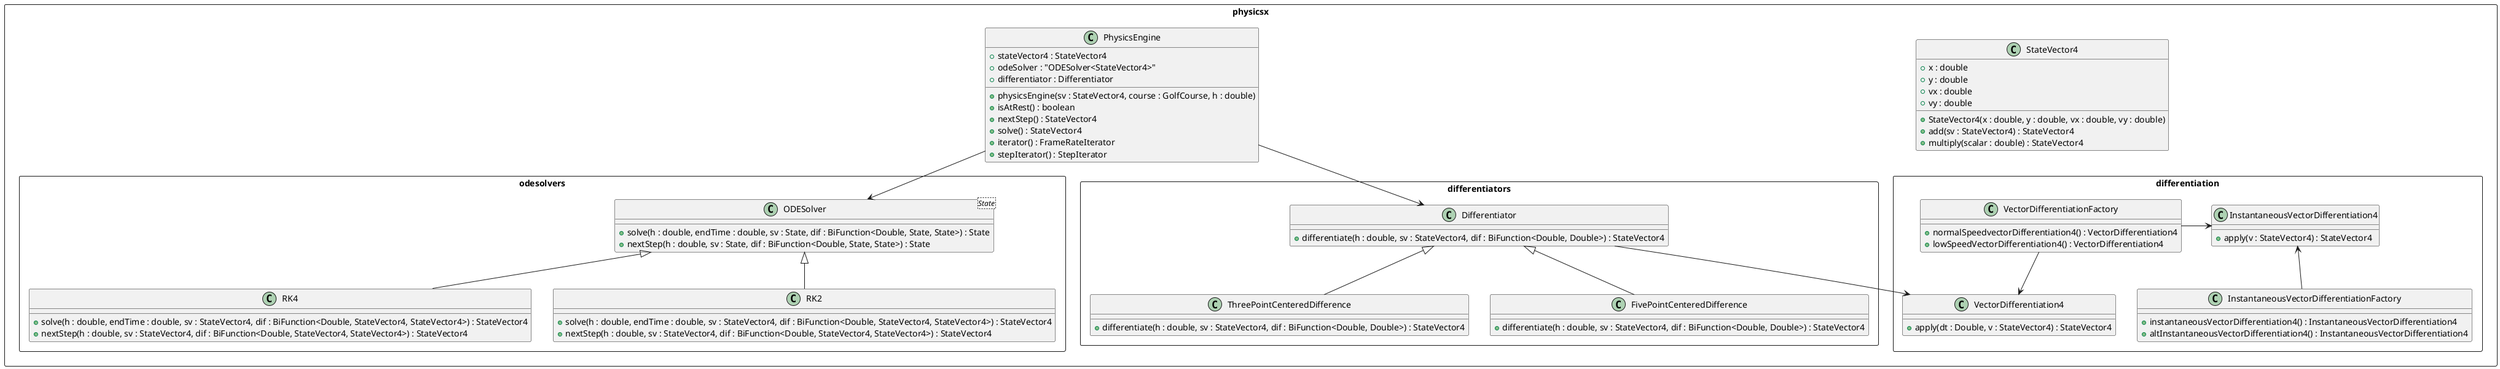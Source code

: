 @startuml physicsx

rectangle "physicsx" as P {

        class "StateVector4" as SV4 {
            +x : double
            +y : double
            +vx : double
            +vy : double
            +StateVector4(x : double, y : double, vx : double, vy : double)
            +add(sv : StateVector4) : StateVector4
            +multiply(scalar : double) : StateVector4
        }

        class "PhysicsEngine" as PE {
            +stateVector4 : StateVector4
            +odeSolver : "ODESolver<StateVector4>"
            +differentiator : Differentiator
            +physicsEngine(sv : StateVector4, course : GolfCourse, h : double)
            +isAtRest() : boolean
            +nextStep() : StateVector4
            +solve() : StateVector4
            +iterator() : FrameRateIterator
            +stepIterator() : StepIterator
        }

    rectangle "differentiation" as DN {

        class "InstantaneousVectorDifferentiation4" as IVD4 {
            +apply(v : StateVector4) : StateVector4
        }

        class "VectorDifferentiation4" as VD4{
            +apply(dt : Double, v : StateVector4) : StateVector4
        }

        class "InstantaneousVectorDifferentiationFactory" as IVDF {
            +instantaneousVectorDifferentiation4() : InstantaneousVectorDifferentiation4
            +altInstantaneousVectorDifferentiation4() : InstantaneousVectorDifferentiation4
        }

        class "VectorDifferentiationFactory" as VDF {
            +normalSpeedvectorDifferentiation4() : VectorDifferentiation4
            +lowSpeedVectorDifferentiation4() : VectorDifferentiation4
        }

        IVDF -up-> IVD4
        VDF --> VD4
        VDF -left-> IVD4
    }

    rectangle "differentiators" as DR {

        class "Differentiator" as DIF {
            +differentiate(h : double, sv : StateVector4, dif : BiFunction<Double, Double>) : StateVector4
        }

        class "ThreePointCenteredDifference" as TPCD {
            +differentiate(h : double, sv : StateVector4, dif : BiFunction<Double, Double>) : StateVector4
        }

        class "FivePointCenteredDifference" as FPCD {
            +differentiate(h : double, sv : StateVector4, dif : BiFunction<Double, Double>) : StateVector4
        }

        FPCD -up-|> DIF
        TPCD -up-|> DIF

        PE --> DIF
        DIF --> VD4
    }

    rectangle "odesolvers" as ES {
        class "ODESolver<State>" as ODES {
            +solve(h : double, endTime : double, sv : State, dif : BiFunction<Double, State, State>) : State
            +nextStep(h : double, sv : State, dif : BiFunction<Double, State, State>) : State
        }

        class "RK4" as RK4 {
            +solve(h : double, endTime : double, sv : StateVector4, dif : BiFunction<Double, StateVector4, StateVector4>) : StateVector4
            +nextStep(h : double, sv : StateVector4, dif : BiFunction<Double, StateVector4, StateVector4>) : StateVector4
        }

        class "RK2" as RK2 {
            +solve(h : double, endTime : double, sv : StateVector4, dif : BiFunction<Double, StateVector4, StateVector4>) : StateVector4
            +nextStep(h : double, sv : StateVector4, dif : BiFunction<Double, StateVector4, StateVector4>) : StateVector4
        }

        RK4 -up-|> ODES
        RK2 -up-|> ODES

        PE --> ODES
    }


}

@enduml
